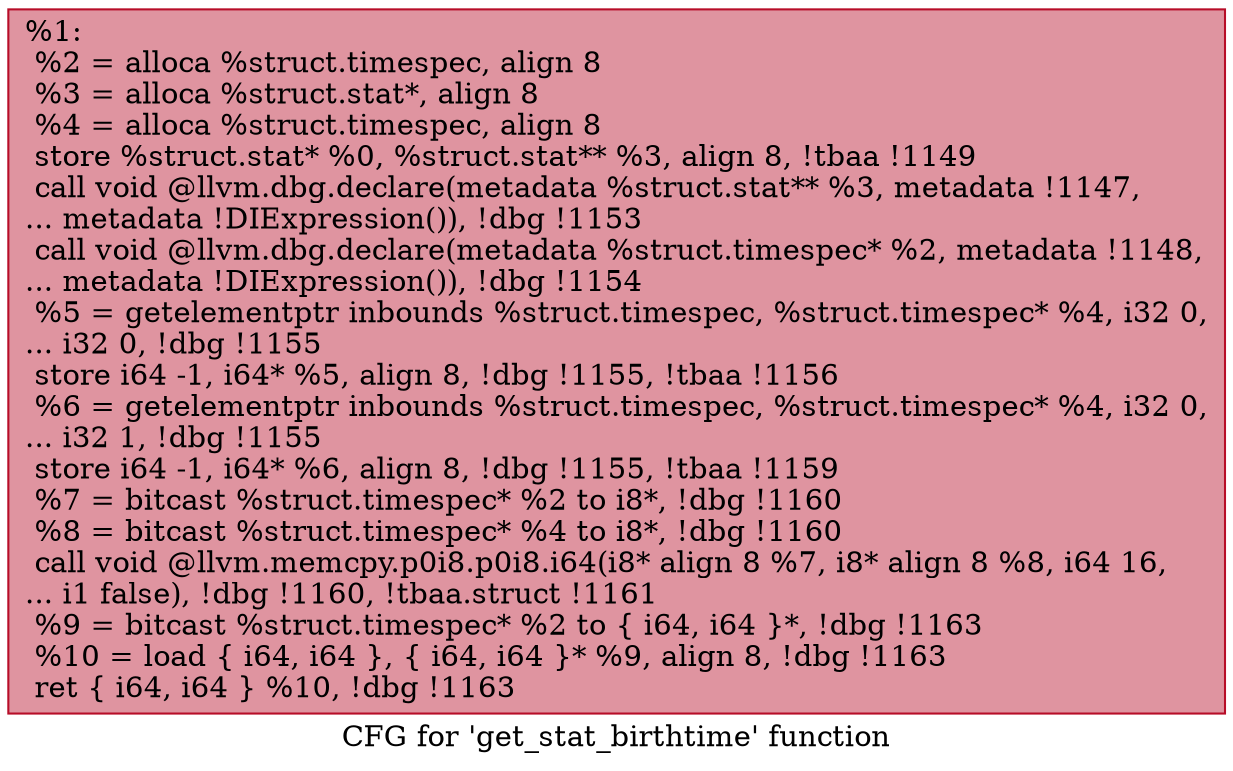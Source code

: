 digraph "CFG for 'get_stat_birthtime' function" {
	label="CFG for 'get_stat_birthtime' function";

	Node0x18435b0 [shape=record,color="#b70d28ff", style=filled, fillcolor="#b70d2870",label="{%1:\l  %2 = alloca %struct.timespec, align 8\l  %3 = alloca %struct.stat*, align 8\l  %4 = alloca %struct.timespec, align 8\l  store %struct.stat* %0, %struct.stat** %3, align 8, !tbaa !1149\l  call void @llvm.dbg.declare(metadata %struct.stat** %3, metadata !1147,\l... metadata !DIExpression()), !dbg !1153\l  call void @llvm.dbg.declare(metadata %struct.timespec* %2, metadata !1148,\l... metadata !DIExpression()), !dbg !1154\l  %5 = getelementptr inbounds %struct.timespec, %struct.timespec* %4, i32 0,\l... i32 0, !dbg !1155\l  store i64 -1, i64* %5, align 8, !dbg !1155, !tbaa !1156\l  %6 = getelementptr inbounds %struct.timespec, %struct.timespec* %4, i32 0,\l... i32 1, !dbg !1155\l  store i64 -1, i64* %6, align 8, !dbg !1155, !tbaa !1159\l  %7 = bitcast %struct.timespec* %2 to i8*, !dbg !1160\l  %8 = bitcast %struct.timespec* %4 to i8*, !dbg !1160\l  call void @llvm.memcpy.p0i8.p0i8.i64(i8* align 8 %7, i8* align 8 %8, i64 16,\l... i1 false), !dbg !1160, !tbaa.struct !1161\l  %9 = bitcast %struct.timespec* %2 to \{ i64, i64 \}*, !dbg !1163\l  %10 = load \{ i64, i64 \}, \{ i64, i64 \}* %9, align 8, !dbg !1163\l  ret \{ i64, i64 \} %10, !dbg !1163\l}"];
}
